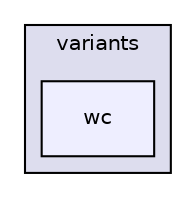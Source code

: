 digraph "wc" {
  compound=true
  node [ fontsize="10", fontname="Helvetica"];
  edge [ labelfontsize="10", labelfontname="Helvetica"];
  subgraph clusterdir_1e50bbf2a309bb153269d539d1c274d0 {
    graph [ bgcolor="#ddddee", pencolor="black", label="variants" fontname="Helvetica", fontsize="10", URL="dir_1e50bbf2a309bb153269d539d1c274d0.html"]
  dir_484da87ea7f35210ee5adc92d5512583 [shape=box, label="wc", style="filled", fillcolor="#eeeeff", pencolor="black", URL="dir_484da87ea7f35210ee5adc92d5512583.html"];
  }
}
